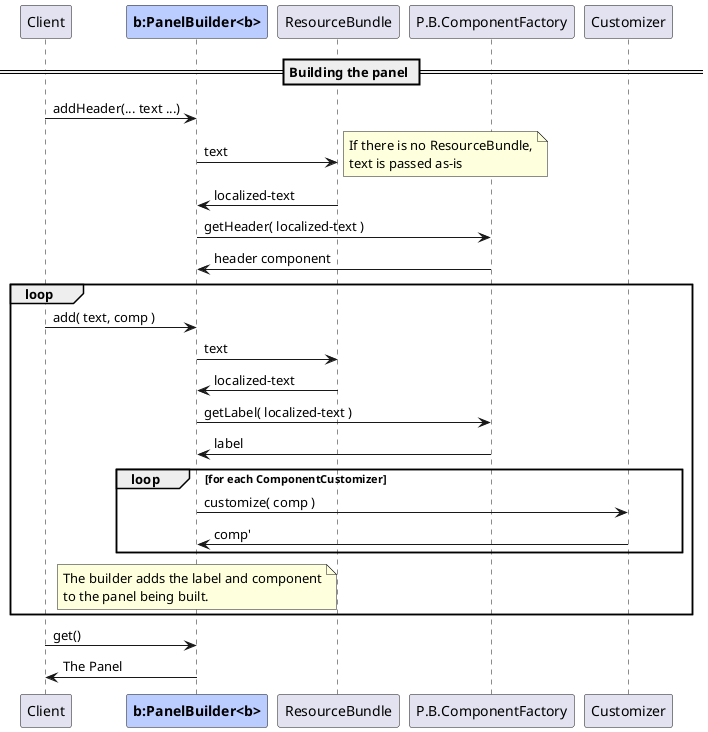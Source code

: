 @startuml
participant Client as c
participant "<b>b:PanelBuilder<b>" as b #BBCCFF
participant ResourceBundle as l10n
participant "P.B.ComponentFactory" as cf

== Building the panel ==
c -> b:addHeader(... text ...)
b -> l10n : text
note right
	If there is no ResourceBundle,
	text is passed as-is
end note
l10n -> b : localized-text
b -> cf : getHeader( localized-text )
cf -> b : header component

loop
	c -> b : add( text, comp )
	b -> l10n : text
	l10n -> b : localized-text
	b -> cf : getLabel( localized-text )
	cf -> b : label
	loop for each ComponentCustomizer
		b -> Customizer : customize( comp )
		Customizer-> b : comp'
	end
	note over b
		The builder adds the label and component
		to the panel being built.
	end note
	
end

c -> b : get()
b -> c : The Panel

@enduml